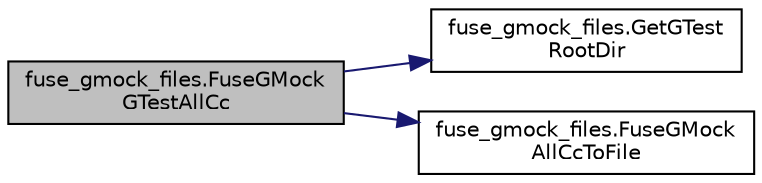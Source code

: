 digraph "fuse_gmock_files.FuseGMockGTestAllCc"
{
  edge [fontname="Helvetica",fontsize="10",labelfontname="Helvetica",labelfontsize="10"];
  node [fontname="Helvetica",fontsize="10",shape=record];
  rankdir="LR";
  Node14 [label="fuse_gmock_files.FuseGMock\lGTestAllCc",height=0.2,width=0.4,color="black", fillcolor="grey75", style="filled", fontcolor="black"];
  Node14 -> Node15 [color="midnightblue",fontsize="10",style="solid",fontname="Helvetica"];
  Node15 [label="fuse_gmock_files.GetGTest\lRootDir",height=0.2,width=0.4,color="black", fillcolor="white", style="filled",URL="$d8/dbf/namespacefuse__gmock__files.html#aae591d77d2d969394996f9fc2017824c"];
  Node14 -> Node16 [color="midnightblue",fontsize="10",style="solid",fontname="Helvetica"];
  Node16 [label="fuse_gmock_files.FuseGMock\lAllCcToFile",height=0.2,width=0.4,color="black", fillcolor="white", style="filled",URL="$d8/dbf/namespacefuse__gmock__files.html#af470a39a4df492b1ca0d9493eac8222b"];
}
